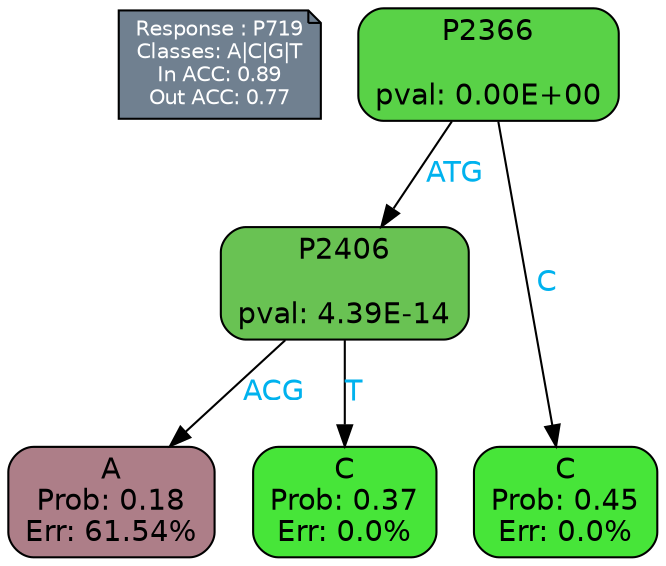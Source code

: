 digraph Tree {
node [shape=box, style="filled, rounded", color="black", fontname=helvetica] ;
graph [ranksep=equally, splines=polylines, bgcolor=transparent, dpi=600] ;
edge [fontname=helvetica] ;
LEGEND [label="Response : P719
Classes: A|C|G|T
In ACC: 0.89
Out ACC: 0.77
",shape=note,align=left,style=filled,fillcolor="slategray",fontcolor="white",fontsize=10];1 [label="P2366

pval: 0.00E+00", fillcolor="#59d247"] ;
2 [label="P2406

pval: 4.39E-14", fillcolor="#69c253"] ;
3 [label="A
Prob: 0.18
Err: 61.54%", fillcolor="#ad7e88"] ;
4 [label="C
Prob: 0.37
Err: 0.0%", fillcolor="#47e539"] ;
5 [label="C
Prob: 0.45
Err: 0.0%", fillcolor="#47e539"] ;
1 -> 2 [label="ATG",fontcolor=deepskyblue2] ;
1 -> 5 [label="C",fontcolor=deepskyblue2] ;
2 -> 3 [label="ACG",fontcolor=deepskyblue2] ;
2 -> 4 [label="T",fontcolor=deepskyblue2] ;
{rank = same; 3;4;5;}{rank = same; LEGEND;1;}}